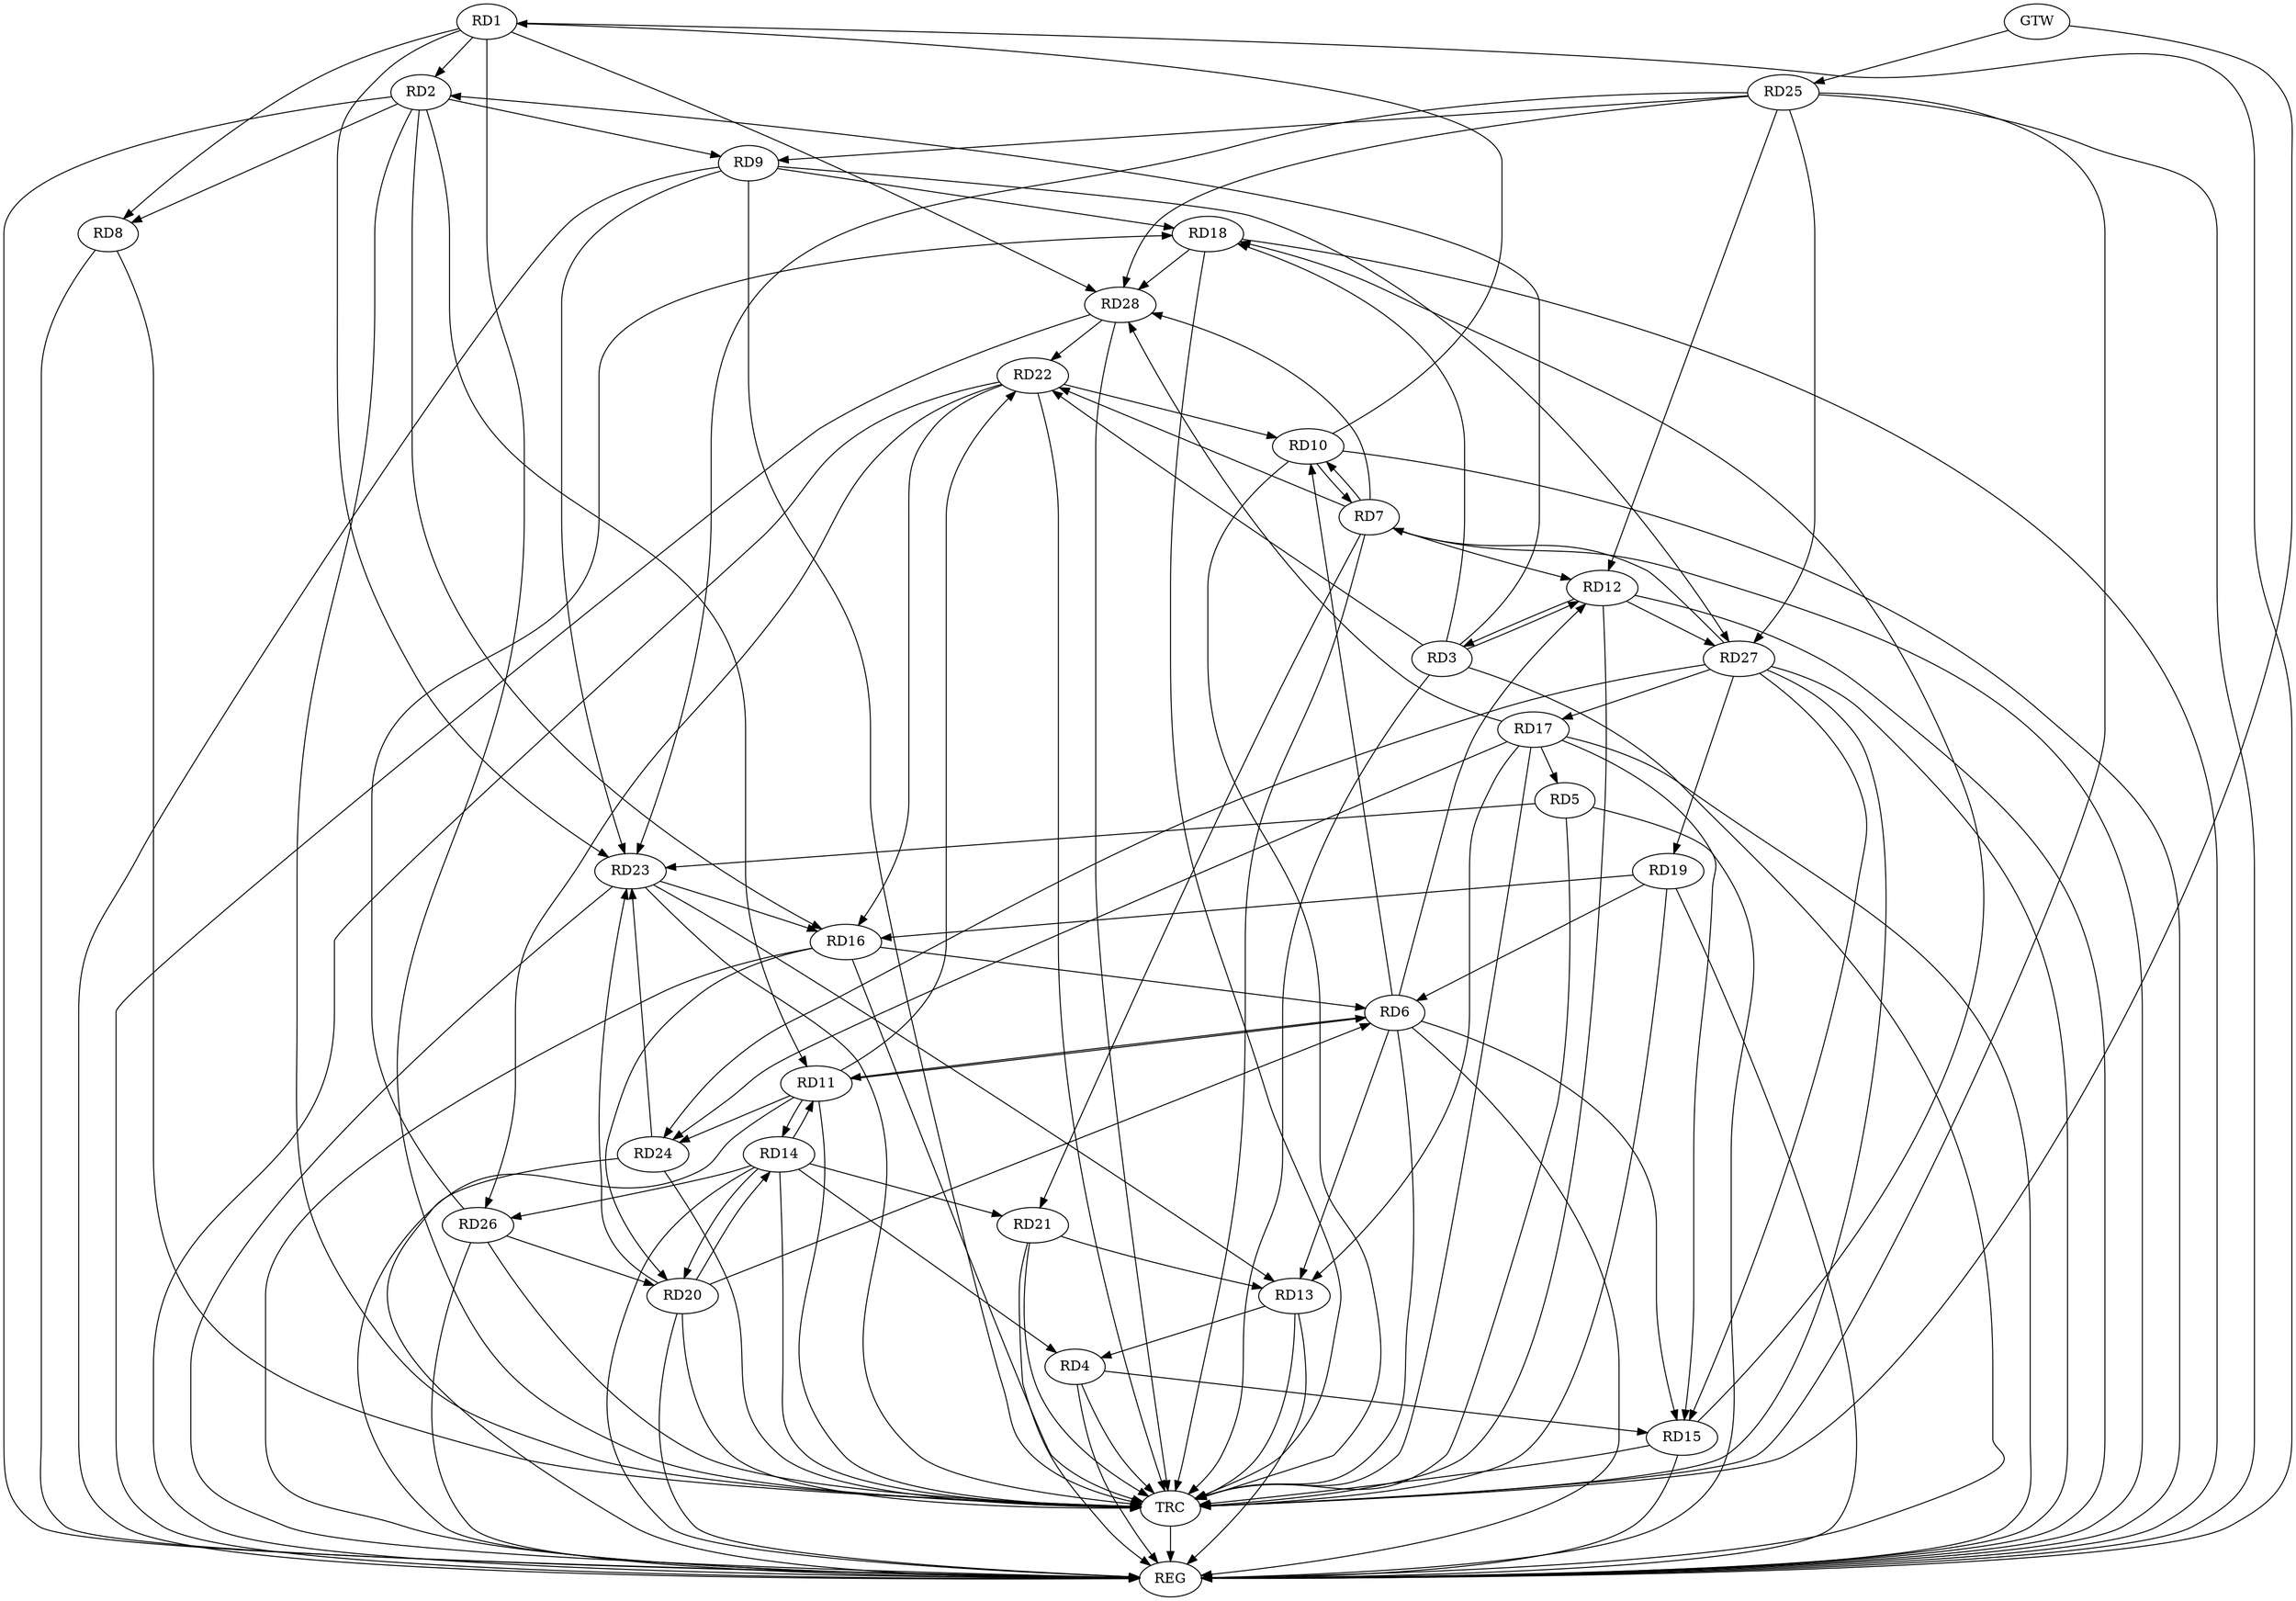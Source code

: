 strict digraph G {
  RD1 [ label="RD1" ];
  RD2 [ label="RD2" ];
  RD3 [ label="RD3" ];
  RD4 [ label="RD4" ];
  RD5 [ label="RD5" ];
  RD6 [ label="RD6" ];
  RD7 [ label="RD7" ];
  RD8 [ label="RD8" ];
  RD9 [ label="RD9" ];
  RD10 [ label="RD10" ];
  RD11 [ label="RD11" ];
  RD12 [ label="RD12" ];
  RD13 [ label="RD13" ];
  RD14 [ label="RD14" ];
  RD15 [ label="RD15" ];
  RD16 [ label="RD16" ];
  RD17 [ label="RD17" ];
  RD18 [ label="RD18" ];
  RD19 [ label="RD19" ];
  RD20 [ label="RD20" ];
  RD21 [ label="RD21" ];
  RD22 [ label="RD22" ];
  RD23 [ label="RD23" ];
  RD24 [ label="RD24" ];
  RD25 [ label="RD25" ];
  RD26 [ label="RD26" ];
  RD27 [ label="RD27" ];
  RD28 [ label="RD28" ];
  GTW [ label="GTW" ];
  REG [ label="REG" ];
  TRC [ label="TRC" ];
  RD1 -> RD2;
  RD1 -> RD8;
  RD10 -> RD1;
  RD1 -> RD23;
  RD1 -> RD28;
  RD3 -> RD2;
  RD2 -> RD8;
  RD2 -> RD9;
  RD2 -> RD11;
  RD2 -> RD16;
  RD3 -> RD12;
  RD12 -> RD3;
  RD3 -> RD18;
  RD3 -> RD22;
  RD13 -> RD4;
  RD14 -> RD4;
  RD4 -> RD15;
  RD17 -> RD5;
  RD5 -> RD23;
  RD6 -> RD10;
  RD6 -> RD11;
  RD11 -> RD6;
  RD6 -> RD12;
  RD6 -> RD13;
  RD6 -> RD15;
  RD16 -> RD6;
  RD19 -> RD6;
  RD20 -> RD6;
  RD7 -> RD10;
  RD10 -> RD7;
  RD7 -> RD12;
  RD7 -> RD21;
  RD7 -> RD22;
  RD27 -> RD7;
  RD7 -> RD28;
  RD9 -> RD18;
  RD9 -> RD23;
  RD25 -> RD9;
  RD9 -> RD27;
  RD22 -> RD10;
  RD11 -> RD14;
  RD14 -> RD11;
  RD11 -> RD22;
  RD11 -> RD24;
  RD25 -> RD12;
  RD12 -> RD27;
  RD17 -> RD13;
  RD21 -> RD13;
  RD23 -> RD13;
  RD14 -> RD20;
  RD20 -> RD14;
  RD14 -> RD21;
  RD14 -> RD26;
  RD17 -> RD15;
  RD15 -> RD18;
  RD27 -> RD15;
  RD19 -> RD16;
  RD16 -> RD20;
  RD22 -> RD16;
  RD23 -> RD16;
  RD17 -> RD24;
  RD27 -> RD17;
  RD17 -> RD28;
  RD26 -> RD18;
  RD18 -> RD28;
  RD27 -> RD19;
  RD20 -> RD23;
  RD26 -> RD20;
  RD22 -> RD26;
  RD28 -> RD22;
  RD24 -> RD23;
  RD25 -> RD23;
  RD27 -> RD24;
  RD25 -> RD27;
  RD25 -> RD28;
  GTW -> RD25;
  RD1 -> REG;
  RD2 -> REG;
  RD3 -> REG;
  RD4 -> REG;
  RD5 -> REG;
  RD6 -> REG;
  RD7 -> REG;
  RD8 -> REG;
  RD9 -> REG;
  RD10 -> REG;
  RD11 -> REG;
  RD12 -> REG;
  RD13 -> REG;
  RD14 -> REG;
  RD15 -> REG;
  RD16 -> REG;
  RD17 -> REG;
  RD18 -> REG;
  RD19 -> REG;
  RD20 -> REG;
  RD21 -> REG;
  RD22 -> REG;
  RD23 -> REG;
  RD24 -> REG;
  RD25 -> REG;
  RD26 -> REG;
  RD27 -> REG;
  RD28 -> REG;
  RD1 -> TRC;
  RD2 -> TRC;
  RD3 -> TRC;
  RD4 -> TRC;
  RD5 -> TRC;
  RD6 -> TRC;
  RD7 -> TRC;
  RD8 -> TRC;
  RD9 -> TRC;
  RD10 -> TRC;
  RD11 -> TRC;
  RD12 -> TRC;
  RD13 -> TRC;
  RD14 -> TRC;
  RD15 -> TRC;
  RD16 -> TRC;
  RD17 -> TRC;
  RD18 -> TRC;
  RD19 -> TRC;
  RD20 -> TRC;
  RD21 -> TRC;
  RD22 -> TRC;
  RD23 -> TRC;
  RD24 -> TRC;
  RD25 -> TRC;
  RD26 -> TRC;
  RD27 -> TRC;
  RD28 -> TRC;
  GTW -> TRC;
  TRC -> REG;
}
